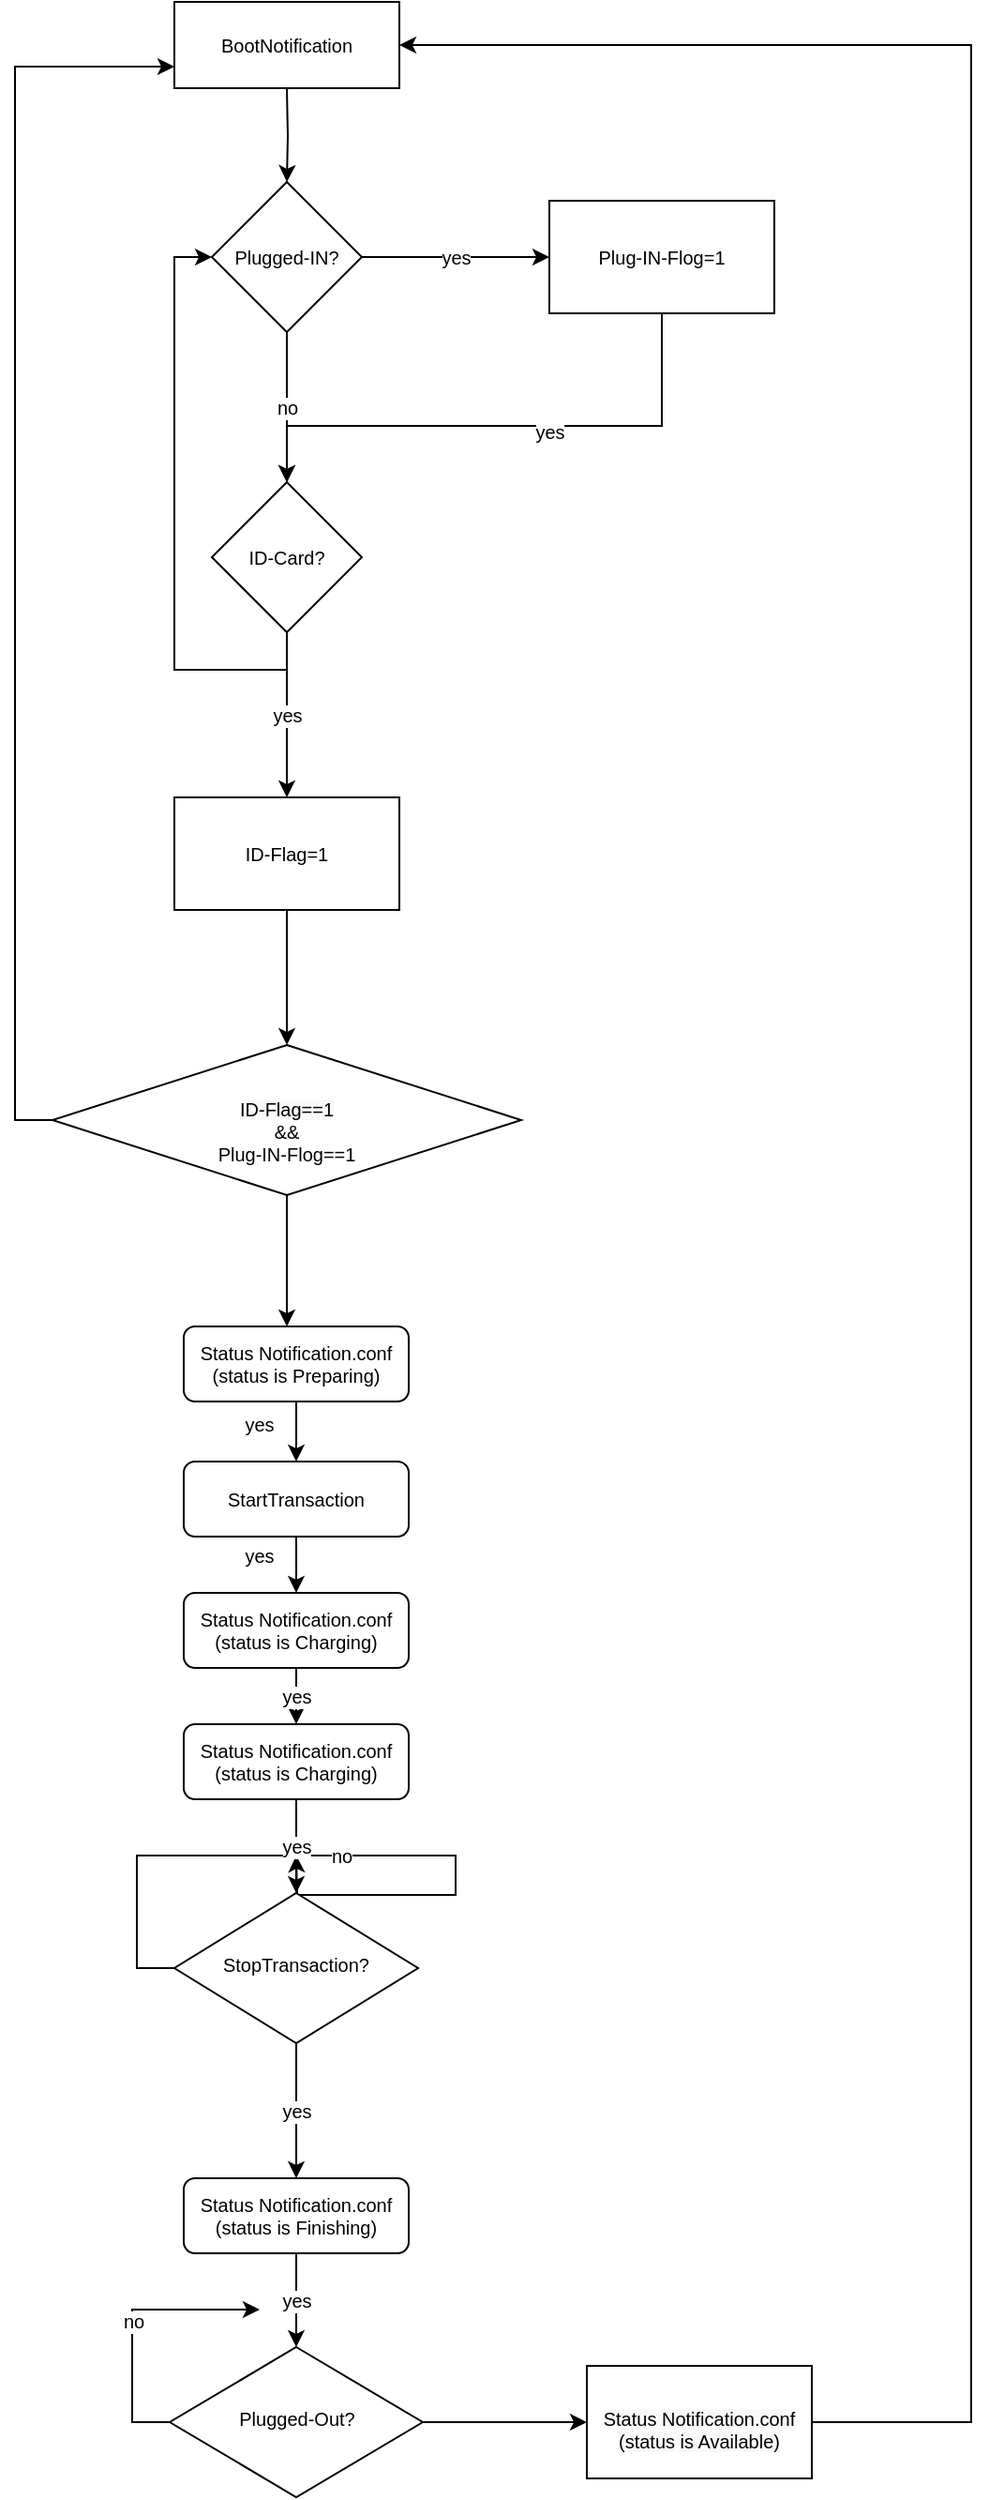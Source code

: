 <mxfile version="20.0.0" type="github">
  <diagram id="C5RBs43oDa-KdzZeNtuy" name="Page-1">
    <mxGraphModel dx="1038" dy="3847" grid="1" gridSize="10" guides="1" tooltips="1" connect="1" arrows="1" fold="1" page="1" pageScale="1" pageWidth="2339" pageHeight="3300" math="0" shadow="0">
      <root>
        <mxCell id="WIyWlLk6GJQsqaUBKTNV-0" />
        <mxCell id="WIyWlLk6GJQsqaUBKTNV-1" parent="WIyWlLk6GJQsqaUBKTNV-0" />
        <mxCell id="vI6SechuC33dSFrbSnaW-0" value="BootNotification" style="rounded=0;whiteSpace=wrap;html=1;fontSize=10;shadow=0;" vertex="1" parent="WIyWlLk6GJQsqaUBKTNV-1">
          <mxGeometry x="545" y="-2250" width="120" height="46" as="geometry" />
        </mxCell>
        <mxCell id="vI6SechuC33dSFrbSnaW-71" value="" style="edgeStyle=orthogonalEdgeStyle;rounded=0;orthogonalLoop=1;jettySize=auto;html=1;fontSize=10;shadow=0;" edge="1" parent="WIyWlLk6GJQsqaUBKTNV-1" target="vI6SechuC33dSFrbSnaW-70">
          <mxGeometry relative="1" as="geometry">
            <mxPoint x="605" y="-2204" as="sourcePoint" />
          </mxGeometry>
        </mxCell>
        <mxCell id="vI6SechuC33dSFrbSnaW-73" value="no" style="edgeStyle=orthogonalEdgeStyle;rounded=0;orthogonalLoop=1;jettySize=auto;html=1;fontSize=10;shadow=0;" edge="1" parent="WIyWlLk6GJQsqaUBKTNV-1" source="vI6SechuC33dSFrbSnaW-70" target="vI6SechuC33dSFrbSnaW-72">
          <mxGeometry relative="1" as="geometry" />
        </mxCell>
        <mxCell id="vI6SechuC33dSFrbSnaW-77" value="yes" style="edgeStyle=orthogonalEdgeStyle;rounded=0;orthogonalLoop=1;jettySize=auto;html=1;fontSize=10;shadow=0;" edge="1" parent="WIyWlLk6GJQsqaUBKTNV-1" source="vI6SechuC33dSFrbSnaW-70" target="vI6SechuC33dSFrbSnaW-76">
          <mxGeometry relative="1" as="geometry" />
        </mxCell>
        <mxCell id="vI6SechuC33dSFrbSnaW-70" value="Plugged-IN?" style="rhombus;whiteSpace=wrap;html=1;fontSize=10;shadow=0;" vertex="1" parent="WIyWlLk6GJQsqaUBKTNV-1">
          <mxGeometry x="565" y="-2154" width="80" height="80" as="geometry" />
        </mxCell>
        <mxCell id="vI6SechuC33dSFrbSnaW-75" value="yes" style="edgeStyle=orthogonalEdgeStyle;rounded=0;orthogonalLoop=1;jettySize=auto;html=1;fontSize=10;shadow=0;" edge="1" parent="WIyWlLk6GJQsqaUBKTNV-1" source="vI6SechuC33dSFrbSnaW-72" target="vI6SechuC33dSFrbSnaW-74">
          <mxGeometry relative="1" as="geometry" />
        </mxCell>
        <mxCell id="vI6SechuC33dSFrbSnaW-78" style="edgeStyle=orthogonalEdgeStyle;rounded=0;orthogonalLoop=1;jettySize=auto;html=1;exitX=0.5;exitY=1;exitDx=0;exitDy=0;entryX=0;entryY=0.5;entryDx=0;entryDy=0;fontSize=10;shadow=0;" edge="1" parent="WIyWlLk6GJQsqaUBKTNV-1" source="vI6SechuC33dSFrbSnaW-72" target="vI6SechuC33dSFrbSnaW-70">
          <mxGeometry relative="1" as="geometry" />
        </mxCell>
        <mxCell id="vI6SechuC33dSFrbSnaW-72" value="&lt;span style=&quot;font-size: 10px;&quot;&gt;ID-Card?&lt;/span&gt;" style="rhombus;whiteSpace=wrap;html=1;fontSize=10;shadow=0;" vertex="1" parent="WIyWlLk6GJQsqaUBKTNV-1">
          <mxGeometry x="565" y="-1994" width="80" height="80" as="geometry" />
        </mxCell>
        <mxCell id="vI6SechuC33dSFrbSnaW-85" value="" style="edgeStyle=orthogonalEdgeStyle;rounded=0;orthogonalLoop=1;jettySize=auto;html=1;fontSize=10;shadow=0;" edge="1" parent="WIyWlLk6GJQsqaUBKTNV-1" source="vI6SechuC33dSFrbSnaW-74" target="vI6SechuC33dSFrbSnaW-84">
          <mxGeometry relative="1" as="geometry" />
        </mxCell>
        <mxCell id="vI6SechuC33dSFrbSnaW-74" value="&lt;span style=&quot;font-size: 10px;&quot;&gt;ID-Flag=1&lt;/span&gt;" style="whiteSpace=wrap;html=1;fontSize=10;shadow=0;" vertex="1" parent="WIyWlLk6GJQsqaUBKTNV-1">
          <mxGeometry x="545" y="-1826" width="120" height="60" as="geometry" />
        </mxCell>
        <mxCell id="vI6SechuC33dSFrbSnaW-82" style="edgeStyle=orthogonalEdgeStyle;rounded=0;orthogonalLoop=1;jettySize=auto;html=1;exitX=0.5;exitY=1;exitDx=0;exitDy=0;fontSize=10;shadow=0;" edge="1" parent="WIyWlLk6GJQsqaUBKTNV-1" source="vI6SechuC33dSFrbSnaW-76" target="vI6SechuC33dSFrbSnaW-72">
          <mxGeometry relative="1" as="geometry">
            <Array as="points">
              <mxPoint x="805" y="-2024" />
              <mxPoint x="605" y="-2024" />
            </Array>
          </mxGeometry>
        </mxCell>
        <mxCell id="vI6SechuC33dSFrbSnaW-83" value="yes" style="edgeLabel;html=1;align=center;verticalAlign=middle;resizable=0;points=[];fontSize=10;shadow=0;" vertex="1" connectable="0" parent="vI6SechuC33dSFrbSnaW-82">
          <mxGeometry x="-0.174" y="3" relative="1" as="geometry">
            <mxPoint as="offset" />
          </mxGeometry>
        </mxCell>
        <mxCell id="vI6SechuC33dSFrbSnaW-76" value="Plug-IN-Flog=1" style="whiteSpace=wrap;html=1;fontSize=10;shadow=0;" vertex="1" parent="WIyWlLk6GJQsqaUBKTNV-1">
          <mxGeometry x="745" y="-2144" width="120" height="60" as="geometry" />
        </mxCell>
        <mxCell id="vI6SechuC33dSFrbSnaW-104" value="" style="edgeStyle=orthogonalEdgeStyle;rounded=0;orthogonalLoop=1;jettySize=auto;html=1;fontSize=10;shadow=0;" edge="1" parent="WIyWlLk6GJQsqaUBKTNV-1" source="vI6SechuC33dSFrbSnaW-84" target="vI6SechuC33dSFrbSnaW-89">
          <mxGeometry relative="1" as="geometry">
            <Array as="points">
              <mxPoint x="605" y="-1560" />
              <mxPoint x="605" y="-1560" />
            </Array>
          </mxGeometry>
        </mxCell>
        <mxCell id="vI6SechuC33dSFrbSnaW-108" style="edgeStyle=orthogonalEdgeStyle;rounded=0;orthogonalLoop=1;jettySize=auto;html=1;exitX=0;exitY=0.5;exitDx=0;exitDy=0;entryX=0;entryY=0.75;entryDx=0;entryDy=0;fontSize=10;shadow=0;" edge="1" parent="WIyWlLk6GJQsqaUBKTNV-1" source="vI6SechuC33dSFrbSnaW-84" target="vI6SechuC33dSFrbSnaW-0">
          <mxGeometry relative="1" as="geometry" />
        </mxCell>
        <mxCell id="vI6SechuC33dSFrbSnaW-84" value="&lt;br style=&quot;font-size: 10px;&quot;&gt;&lt;span style=&quot;color: rgb(0, 0, 0); font-family: Helvetica; font-size: 10px; font-style: normal; font-variant-ligatures: normal; font-variant-caps: normal; font-weight: 400; letter-spacing: normal; orphans: 2; text-align: center; text-indent: 0px; text-transform: none; widows: 2; word-spacing: 0px; -webkit-text-stroke-width: 0px; background-color: rgb(248, 249, 250); text-decoration-thickness: initial; text-decoration-style: initial; text-decoration-color: initial; float: none; display: inline !important;&quot;&gt;ID-Flag==1&lt;/span&gt;&lt;br style=&quot;font-size: 10px;&quot;&gt;&amp;amp;&amp;amp;&lt;br style=&quot;font-size: 10px;&quot;&gt;Plug-IN-Flog==1" style="rhombus;whiteSpace=wrap;html=1;fontSize=10;shadow=0;" vertex="1" parent="WIyWlLk6GJQsqaUBKTNV-1">
          <mxGeometry x="480" y="-1694" width="250" height="80" as="geometry" />
        </mxCell>
        <mxCell id="vI6SechuC33dSFrbSnaW-88" value="yes" style="edgeStyle=orthogonalEdgeStyle;rounded=0;orthogonalLoop=1;jettySize=auto;html=1;fontSize=10;shadow=0;" edge="1" parent="WIyWlLk6GJQsqaUBKTNV-1" source="vI6SechuC33dSFrbSnaW-89" target="vI6SechuC33dSFrbSnaW-94">
          <mxGeometry x="0.167" y="-20" relative="1" as="geometry">
            <mxPoint as="offset" />
          </mxGeometry>
        </mxCell>
        <mxCell id="vI6SechuC33dSFrbSnaW-89" value="Status Notification.conf&lt;br style=&quot;font-size: 10px;&quot;&gt;(status is Preparing)" style="rounded=1;whiteSpace=wrap;html=1;fontSize=10;glass=0;strokeWidth=1;shadow=0;" vertex="1" parent="WIyWlLk6GJQsqaUBKTNV-1">
          <mxGeometry x="550" y="-1544" width="120" height="40" as="geometry" />
        </mxCell>
        <mxCell id="vI6SechuC33dSFrbSnaW-90" value="yes" style="edgeStyle=orthogonalEdgeStyle;rounded=0;orthogonalLoop=1;jettySize=auto;html=1;fontSize=10;shadow=0;" edge="1" parent="WIyWlLk6GJQsqaUBKTNV-1" source="vI6SechuC33dSFrbSnaW-92" target="vI6SechuC33dSFrbSnaW-99">
          <mxGeometry relative="1" as="geometry" />
        </mxCell>
        <mxCell id="vI6SechuC33dSFrbSnaW-91" value="no" style="edgeStyle=orthogonalEdgeStyle;rounded=0;orthogonalLoop=1;jettySize=auto;html=1;exitX=0;exitY=0.5;exitDx=0;exitDy=0;fontSize=10;shadow=0;" edge="1" parent="WIyWlLk6GJQsqaUBKTNV-1" source="vI6SechuC33dSFrbSnaW-92">
          <mxGeometry relative="1" as="geometry">
            <mxPoint x="610" y="-1262" as="targetPoint" />
          </mxGeometry>
        </mxCell>
        <mxCell id="vI6SechuC33dSFrbSnaW-92" value="StopTransaction?" style="rhombus;whiteSpace=wrap;html=1;shadow=0;fontFamily=Helvetica;fontSize=10;align=center;strokeWidth=1;spacing=6;spacingTop=-4;" vertex="1" parent="WIyWlLk6GJQsqaUBKTNV-1">
          <mxGeometry x="545" y="-1242" width="130" height="80" as="geometry" />
        </mxCell>
        <mxCell id="vI6SechuC33dSFrbSnaW-93" value="yes" style="edgeStyle=orthogonalEdgeStyle;rounded=0;orthogonalLoop=1;jettySize=auto;html=1;fontSize=10;shadow=0;" edge="1" parent="WIyWlLk6GJQsqaUBKTNV-1">
          <mxGeometry x="-0.333" y="-20" relative="1" as="geometry">
            <mxPoint x="610" y="-1432" as="sourcePoint" />
            <mxPoint x="610" y="-1402" as="targetPoint" />
            <mxPoint as="offset" />
          </mxGeometry>
        </mxCell>
        <mxCell id="vI6SechuC33dSFrbSnaW-94" value="StartTransaction" style="rounded=1;whiteSpace=wrap;html=1;fontSize=10;glass=0;strokeWidth=1;shadow=0;" vertex="1" parent="WIyWlLk6GJQsqaUBKTNV-1">
          <mxGeometry x="550" y="-1472" width="120" height="40" as="geometry" />
        </mxCell>
        <mxCell id="vI6SechuC33dSFrbSnaW-95" value="yes" style="edgeStyle=orthogonalEdgeStyle;rounded=0;orthogonalLoop=1;jettySize=auto;html=1;startArrow=none;fontSize=10;shadow=0;" edge="1" parent="WIyWlLk6GJQsqaUBKTNV-1" source="vI6SechuC33dSFrbSnaW-101" target="vI6SechuC33dSFrbSnaW-92">
          <mxGeometry relative="1" as="geometry" />
        </mxCell>
        <mxCell id="vI6SechuC33dSFrbSnaW-96" value="yes" style="edgeStyle=orthogonalEdgeStyle;rounded=0;orthogonalLoop=1;jettySize=auto;html=1;fontSize=10;shadow=0;" edge="1" parent="WIyWlLk6GJQsqaUBKTNV-1" source="vI6SechuC33dSFrbSnaW-97" target="vI6SechuC33dSFrbSnaW-101">
          <mxGeometry relative="1" as="geometry">
            <Array as="points">
              <mxPoint x="610" y="-1352" />
              <mxPoint x="610" y="-1352" />
            </Array>
          </mxGeometry>
        </mxCell>
        <mxCell id="vI6SechuC33dSFrbSnaW-97" value="Status Notification.conf&lt;br style=&quot;font-size: 10px;&quot;&gt;(status is Charging)" style="rounded=1;whiteSpace=wrap;html=1;fontSize=10;glass=0;strokeWidth=1;shadow=0;" vertex="1" parent="WIyWlLk6GJQsqaUBKTNV-1">
          <mxGeometry x="550" y="-1402" width="120" height="40" as="geometry" />
        </mxCell>
        <mxCell id="vI6SechuC33dSFrbSnaW-105" value="yes" style="edgeStyle=orthogonalEdgeStyle;rounded=0;orthogonalLoop=1;jettySize=auto;html=1;fontSize=10;shadow=0;" edge="1" parent="WIyWlLk6GJQsqaUBKTNV-1" source="vI6SechuC33dSFrbSnaW-99" target="vI6SechuC33dSFrbSnaW-102">
          <mxGeometry relative="1" as="geometry" />
        </mxCell>
        <mxCell id="vI6SechuC33dSFrbSnaW-99" value="Status Notification.conf&lt;br style=&quot;font-size: 10px;&quot;&gt;(status is Finishing)" style="rounded=1;whiteSpace=wrap;html=1;fontSize=10;glass=0;strokeWidth=1;shadow=0;" vertex="1" parent="WIyWlLk6GJQsqaUBKTNV-1">
          <mxGeometry x="550" y="-1090" width="120" height="40" as="geometry" />
        </mxCell>
        <mxCell id="vI6SechuC33dSFrbSnaW-100" style="edgeStyle=orthogonalEdgeStyle;rounded=0;orthogonalLoop=1;jettySize=auto;html=1;exitX=0.75;exitY=0;exitDx=0;exitDy=0;fontSize=10;shadow=0;" edge="1" parent="WIyWlLk6GJQsqaUBKTNV-1" source="vI6SechuC33dSFrbSnaW-101">
          <mxGeometry relative="1" as="geometry">
            <mxPoint x="640" y="-1322" as="targetPoint" />
          </mxGeometry>
        </mxCell>
        <mxCell id="vI6SechuC33dSFrbSnaW-101" value="Status Notification.conf&lt;br style=&quot;font-size: 10px;&quot;&gt;(status is Charging)" style="rounded=1;whiteSpace=wrap;html=1;fontSize=10;glass=0;strokeWidth=1;shadow=0;" vertex="1" parent="WIyWlLk6GJQsqaUBKTNV-1">
          <mxGeometry x="550" y="-1332" width="120" height="40" as="geometry" />
        </mxCell>
        <mxCell id="vI6SechuC33dSFrbSnaW-106" value="no" style="edgeStyle=orthogonalEdgeStyle;rounded=0;orthogonalLoop=1;jettySize=auto;html=1;exitX=0;exitY=0.5;exitDx=0;exitDy=0;fontSize=10;shadow=0;" edge="1" parent="WIyWlLk6GJQsqaUBKTNV-1" source="vI6SechuC33dSFrbSnaW-102">
          <mxGeometry relative="1" as="geometry">
            <mxPoint x="590" y="-1020" as="targetPoint" />
          </mxGeometry>
        </mxCell>
        <mxCell id="vI6SechuC33dSFrbSnaW-107" style="edgeStyle=orthogonalEdgeStyle;rounded=0;orthogonalLoop=1;jettySize=auto;html=1;exitX=1;exitY=0.5;exitDx=0;exitDy=0;entryX=1;entryY=0.5;entryDx=0;entryDy=0;startArrow=none;fontSize=10;shadow=0;" edge="1" parent="WIyWlLk6GJQsqaUBKTNV-1" target="vI6SechuC33dSFrbSnaW-0">
          <mxGeometry relative="1" as="geometry">
            <mxPoint x="880" y="-960" as="sourcePoint" />
            <Array as="points">
              <mxPoint x="970" y="-960" />
              <mxPoint x="970" y="-2227" />
            </Array>
          </mxGeometry>
        </mxCell>
        <mxCell id="vI6SechuC33dSFrbSnaW-117" value="" style="edgeStyle=orthogonalEdgeStyle;rounded=0;orthogonalLoop=1;jettySize=auto;html=1;fontSize=10;shadow=0;" edge="1" parent="WIyWlLk6GJQsqaUBKTNV-1" source="vI6SechuC33dSFrbSnaW-102" target="vI6SechuC33dSFrbSnaW-116">
          <mxGeometry relative="1" as="geometry" />
        </mxCell>
        <mxCell id="vI6SechuC33dSFrbSnaW-102" value="Plugged-Out?" style="rhombus;whiteSpace=wrap;html=1;shadow=0;strokeWidth=1;spacing=6;spacingTop=-4;fontSize=10;" vertex="1" parent="WIyWlLk6GJQsqaUBKTNV-1">
          <mxGeometry x="542.5" y="-1000" width="135" height="80" as="geometry" />
        </mxCell>
        <mxCell id="vI6SechuC33dSFrbSnaW-116" value="&lt;br style=&quot;font-size: 10px;&quot;&gt;&lt;span style=&quot;color: rgb(0, 0, 0); font-family: Helvetica; font-size: 10px; font-style: normal; font-variant-ligatures: normal; font-variant-caps: normal; font-weight: 400; letter-spacing: normal; orphans: 2; text-align: center; text-indent: 0px; text-transform: none; widows: 2; word-spacing: 0px; -webkit-text-stroke-width: 0px; background-color: rgb(248, 249, 250); text-decoration-thickness: initial; text-decoration-style: initial; text-decoration-color: initial; float: none; display: inline !important;&quot;&gt;Status Notification.conf&lt;/span&gt;&lt;br style=&quot;color: rgb(0, 0, 0); font-family: Helvetica; font-size: 10px; font-style: normal; font-variant-ligatures: normal; font-variant-caps: normal; font-weight: 400; letter-spacing: normal; orphans: 2; text-align: center; text-indent: 0px; text-transform: none; widows: 2; word-spacing: 0px; -webkit-text-stroke-width: 0px; background-color: rgb(248, 249, 250); text-decoration-thickness: initial; text-decoration-style: initial; text-decoration-color: initial;&quot;&gt;&lt;span style=&quot;color: rgb(0, 0, 0); font-family: Helvetica; font-size: 10px; font-style: normal; font-variant-ligatures: normal; font-variant-caps: normal; font-weight: 400; letter-spacing: normal; orphans: 2; text-align: center; text-indent: 0px; text-transform: none; widows: 2; word-spacing: 0px; -webkit-text-stroke-width: 0px; background-color: rgb(248, 249, 250); text-decoration-thickness: initial; text-decoration-style: initial; text-decoration-color: initial; float: none; display: inline !important;&quot;&gt;(status is Available)&lt;/span&gt;&lt;br style=&quot;font-size: 10px;&quot;&gt;" style="whiteSpace=wrap;html=1;shadow=0;strokeWidth=1;spacing=6;spacingTop=-4;fontSize=10;" vertex="1" parent="WIyWlLk6GJQsqaUBKTNV-1">
          <mxGeometry x="765" y="-990" width="120" height="60" as="geometry" />
        </mxCell>
      </root>
    </mxGraphModel>
  </diagram>
</mxfile>
